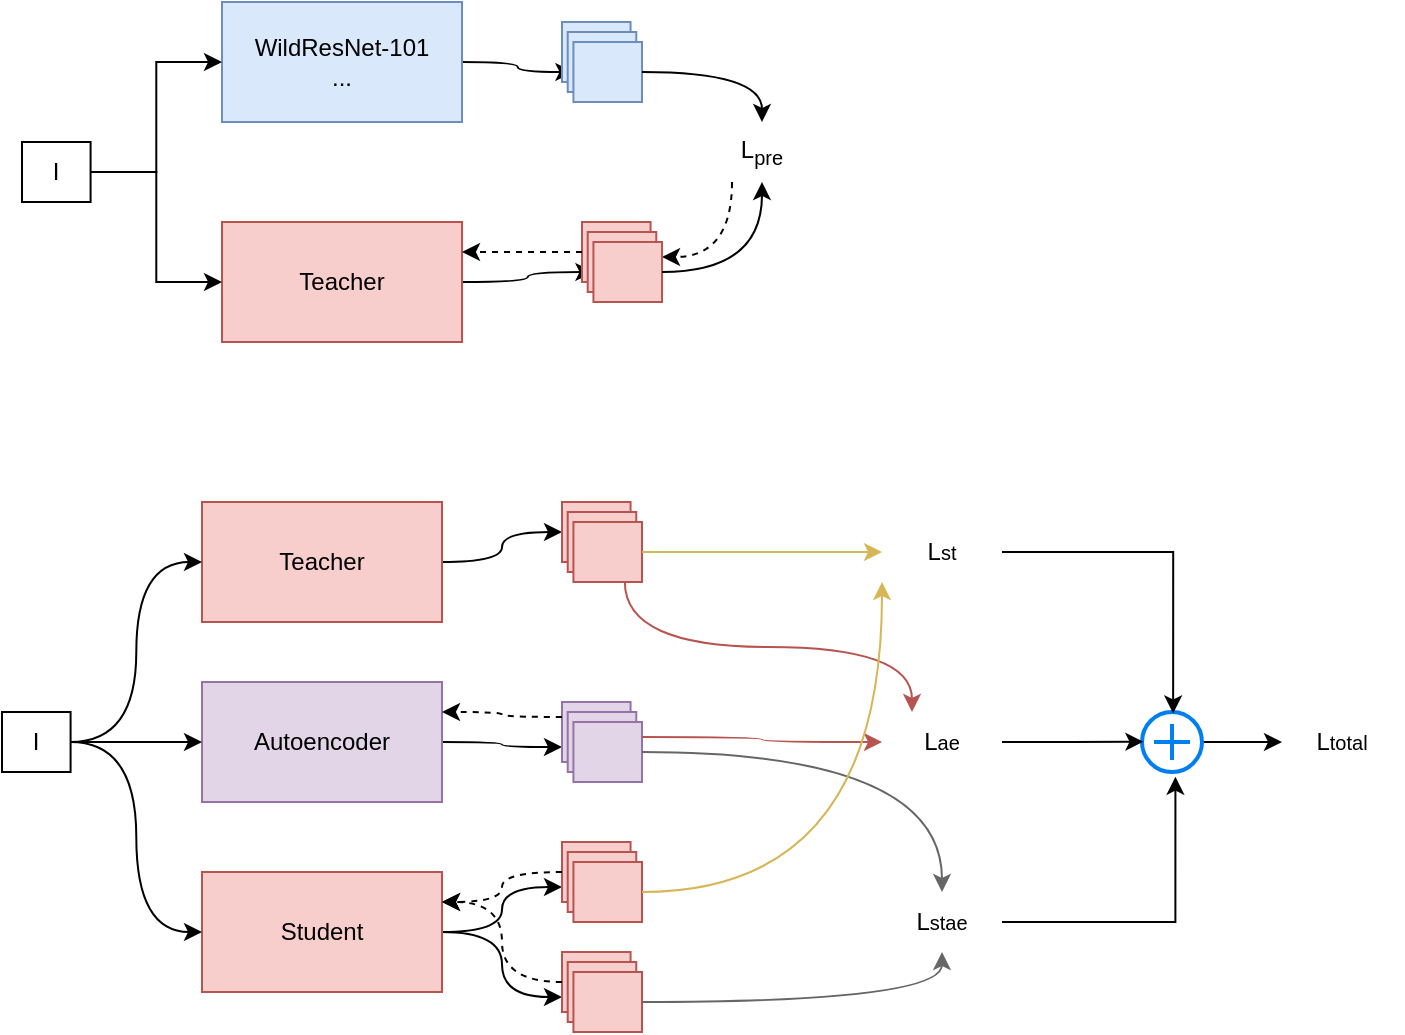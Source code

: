 <mxfile version="24.7.2" type="github">
  <diagram name="第 1 页" id="3Ep31RJp3vlBfozrUrYt">
    <mxGraphModel dx="1209" dy="682" grid="1" gridSize="10" guides="1" tooltips="1" connect="1" arrows="1" fold="1" page="1" pageScale="1" pageWidth="827" pageHeight="1169" math="0" shadow="0">
      <root>
        <mxCell id="0" />
        <mxCell id="1" parent="0" />
        <mxCell id="O3HgVME_zuuWC6tg6e7_-14" value="" style="edgeStyle=orthogonalEdgeStyle;rounded=0;orthogonalLoop=1;jettySize=auto;html=1;curved=1;" edge="1" parent="1" source="O3HgVME_zuuWC6tg6e7_-1" target="O3HgVME_zuuWC6tg6e7_-12">
          <mxGeometry relative="1" as="geometry" />
        </mxCell>
        <mxCell id="O3HgVME_zuuWC6tg6e7_-1" value="Teacher" style="rounded=0;whiteSpace=wrap;html=1;fillColor=#f8cecc;strokeColor=#b85450;" vertex="1" parent="1">
          <mxGeometry x="160" y="200" width="120" height="60" as="geometry" />
        </mxCell>
        <mxCell id="O3HgVME_zuuWC6tg6e7_-13" value="" style="edgeStyle=orthogonalEdgeStyle;rounded=0;orthogonalLoop=1;jettySize=auto;html=1;curved=1;" edge="1" parent="1" source="O3HgVME_zuuWC6tg6e7_-2" target="O3HgVME_zuuWC6tg6e7_-7">
          <mxGeometry relative="1" as="geometry" />
        </mxCell>
        <mxCell id="O3HgVME_zuuWC6tg6e7_-2" value="WildResNet-101&lt;div&gt;...&lt;/div&gt;" style="rounded=0;whiteSpace=wrap;html=1;fillColor=#dae8fc;strokeColor=#6c8ebf;" vertex="1" parent="1">
          <mxGeometry x="160" y="90" width="120" height="60" as="geometry" />
        </mxCell>
        <mxCell id="O3HgVME_zuuWC6tg6e7_-17" style="edgeStyle=orthogonalEdgeStyle;rounded=0;orthogonalLoop=1;jettySize=auto;html=1;exitX=0.25;exitY=1;exitDx=0;exitDy=0;entryX=1;entryY=0.25;entryDx=0;entryDy=0;curved=1;dashed=1;" edge="1" parent="1" source="O3HgVME_zuuWC6tg6e7_-3" target="O3HgVME_zuuWC6tg6e7_-12">
          <mxGeometry relative="1" as="geometry" />
        </mxCell>
        <mxCell id="O3HgVME_zuuWC6tg6e7_-3" value="L&lt;sub&gt;pre&lt;/sub&gt;" style="text;html=1;align=center;verticalAlign=middle;whiteSpace=wrap;rounded=0;" vertex="1" parent="1">
          <mxGeometry x="400" y="150" width="60" height="30" as="geometry" />
        </mxCell>
        <mxCell id="O3HgVME_zuuWC6tg6e7_-8" value="" style="group;" vertex="1" connectable="0" parent="1">
          <mxGeometry x="330" y="100" width="40" height="40" as="geometry" />
        </mxCell>
        <mxCell id="O3HgVME_zuuWC6tg6e7_-5" value="" style="rounded=0;whiteSpace=wrap;html=1;fillColor=#dae8fc;strokeColor=#6c8ebf;" vertex="1" parent="O3HgVME_zuuWC6tg6e7_-8">
          <mxGeometry width="34.286" height="30" as="geometry" />
        </mxCell>
        <mxCell id="O3HgVME_zuuWC6tg6e7_-6" value="" style="rounded=0;whiteSpace=wrap;html=1;fillColor=#dae8fc;strokeColor=#6c8ebf;" vertex="1" parent="O3HgVME_zuuWC6tg6e7_-8">
          <mxGeometry x="2.857" y="5" width="34.286" height="30" as="geometry" />
        </mxCell>
        <mxCell id="O3HgVME_zuuWC6tg6e7_-7" value="" style="rounded=0;whiteSpace=wrap;html=1;fillColor=#dae8fc;strokeColor=#6c8ebf;" vertex="1" parent="O3HgVME_zuuWC6tg6e7_-8">
          <mxGeometry x="5.714" y="10" width="34.286" height="30" as="geometry" />
        </mxCell>
        <mxCell id="O3HgVME_zuuWC6tg6e7_-9" value="" style="group;" vertex="1" connectable="0" parent="1">
          <mxGeometry x="340" y="200" width="40" height="40" as="geometry" />
        </mxCell>
        <mxCell id="O3HgVME_zuuWC6tg6e7_-10" value="" style="rounded=0;whiteSpace=wrap;html=1;fillColor=#f8cecc;strokeColor=#b85450;" vertex="1" parent="O3HgVME_zuuWC6tg6e7_-9">
          <mxGeometry width="34.286" height="30" as="geometry" />
        </mxCell>
        <mxCell id="O3HgVME_zuuWC6tg6e7_-11" value="" style="rounded=0;whiteSpace=wrap;html=1;fillColor=#f8cecc;strokeColor=#b85450;" vertex="1" parent="O3HgVME_zuuWC6tg6e7_-9">
          <mxGeometry x="2.857" y="5" width="34.286" height="30" as="geometry" />
        </mxCell>
        <mxCell id="O3HgVME_zuuWC6tg6e7_-12" value="" style="rounded=0;whiteSpace=wrap;html=1;fillColor=#f8cecc;strokeColor=#b85450;" vertex="1" parent="O3HgVME_zuuWC6tg6e7_-9">
          <mxGeometry x="5.714" y="10" width="34.286" height="30" as="geometry" />
        </mxCell>
        <mxCell id="O3HgVME_zuuWC6tg6e7_-15" style="edgeStyle=orthogonalEdgeStyle;rounded=0;orthogonalLoop=1;jettySize=auto;html=1;exitX=1;exitY=0.5;exitDx=0;exitDy=0;curved=1;" edge="1" parent="1" source="O3HgVME_zuuWC6tg6e7_-7" target="O3HgVME_zuuWC6tg6e7_-3">
          <mxGeometry relative="1" as="geometry" />
        </mxCell>
        <mxCell id="O3HgVME_zuuWC6tg6e7_-16" style="edgeStyle=orthogonalEdgeStyle;rounded=0;orthogonalLoop=1;jettySize=auto;html=1;exitX=1;exitY=0.5;exitDx=0;exitDy=0;entryX=0.5;entryY=1;entryDx=0;entryDy=0;curved=1;" edge="1" parent="1" source="O3HgVME_zuuWC6tg6e7_-12" target="O3HgVME_zuuWC6tg6e7_-3">
          <mxGeometry relative="1" as="geometry" />
        </mxCell>
        <mxCell id="O3HgVME_zuuWC6tg6e7_-18" style="edgeStyle=orthogonalEdgeStyle;rounded=0;orthogonalLoop=1;jettySize=auto;html=1;entryX=1;entryY=0.25;entryDx=0;entryDy=0;dashed=1;" edge="1" parent="1" source="O3HgVME_zuuWC6tg6e7_-10" target="O3HgVME_zuuWC6tg6e7_-1">
          <mxGeometry relative="1" as="geometry" />
        </mxCell>
        <mxCell id="O3HgVME_zuuWC6tg6e7_-54" style="edgeStyle=orthogonalEdgeStyle;rounded=0;orthogonalLoop=1;jettySize=auto;html=1;entryX=0;entryY=0.5;entryDx=0;entryDy=0;curved=1;" edge="1" parent="1" source="O3HgVME_zuuWC6tg6e7_-19" target="O3HgVME_zuuWC6tg6e7_-47">
          <mxGeometry relative="1" as="geometry" />
        </mxCell>
        <mxCell id="O3HgVME_zuuWC6tg6e7_-19" value="Teacher" style="rounded=0;whiteSpace=wrap;html=1;fillColor=#f8cecc;strokeColor=#b85450;" vertex="1" parent="1">
          <mxGeometry x="150" y="340" width="120" height="60" as="geometry" />
        </mxCell>
        <mxCell id="O3HgVME_zuuWC6tg6e7_-40" style="edgeStyle=orthogonalEdgeStyle;rounded=0;orthogonalLoop=1;jettySize=auto;html=1;exitX=1;exitY=0.5;exitDx=0;exitDy=0;entryX=0;entryY=0.75;entryDx=0;entryDy=0;curved=1;" edge="1" parent="1" source="O3HgVME_zuuWC6tg6e7_-20" target="O3HgVME_zuuWC6tg6e7_-35">
          <mxGeometry relative="1" as="geometry" />
        </mxCell>
        <mxCell id="O3HgVME_zuuWC6tg6e7_-41" style="edgeStyle=orthogonalEdgeStyle;rounded=0;orthogonalLoop=1;jettySize=auto;html=1;entryX=0;entryY=0.75;entryDx=0;entryDy=0;curved=1;" edge="1" parent="1" source="O3HgVME_zuuWC6tg6e7_-20" target="O3HgVME_zuuWC6tg6e7_-31">
          <mxGeometry relative="1" as="geometry" />
        </mxCell>
        <mxCell id="O3HgVME_zuuWC6tg6e7_-20" value="Student" style="rounded=0;whiteSpace=wrap;html=1;fillColor=#f8cecc;strokeColor=#b85450;" vertex="1" parent="1">
          <mxGeometry x="150" y="525" width="120" height="60" as="geometry" />
        </mxCell>
        <mxCell id="O3HgVME_zuuWC6tg6e7_-53" style="edgeStyle=orthogonalEdgeStyle;rounded=0;orthogonalLoop=1;jettySize=auto;html=1;exitX=1;exitY=0.5;exitDx=0;exitDy=0;entryX=0;entryY=0.75;entryDx=0;entryDy=0;curved=1;" edge="1" parent="1" source="O3HgVME_zuuWC6tg6e7_-21" target="O3HgVME_zuuWC6tg6e7_-43">
          <mxGeometry relative="1" as="geometry" />
        </mxCell>
        <mxCell id="O3HgVME_zuuWC6tg6e7_-21" value="Autoencoder" style="rounded=0;whiteSpace=wrap;html=1;fillColor=#e1d5e7;strokeColor=#9673a6;" vertex="1" parent="1">
          <mxGeometry x="150" y="430" width="120" height="60" as="geometry" />
        </mxCell>
        <mxCell id="O3HgVME_zuuWC6tg6e7_-67" value="" style="edgeStyle=orthogonalEdgeStyle;rounded=0;orthogonalLoop=1;jettySize=auto;html=1;" edge="1" parent="1" source="O3HgVME_zuuWC6tg6e7_-22" target="O3HgVME_zuuWC6tg6e7_-66">
          <mxGeometry relative="1" as="geometry" />
        </mxCell>
        <mxCell id="O3HgVME_zuuWC6tg6e7_-22" value="" style="html=1;verticalLabelPosition=bottom;align=center;labelBackgroundColor=#ffffff;verticalAlign=top;strokeWidth=2;strokeColor=#0080F0;shadow=0;dashed=0;shape=mxgraph.ios7.icons.add;" vertex="1" parent="1">
          <mxGeometry x="620" y="445" width="30" height="30" as="geometry" />
        </mxCell>
        <mxCell id="O3HgVME_zuuWC6tg6e7_-24" style="edgeStyle=orthogonalEdgeStyle;rounded=0;orthogonalLoop=1;jettySize=auto;html=1;exitX=1;exitY=0.5;exitDx=0;exitDy=0;entryX=0;entryY=0.5;entryDx=0;entryDy=0;" edge="1" parent="1" source="O3HgVME_zuuWC6tg6e7_-23" target="O3HgVME_zuuWC6tg6e7_-2">
          <mxGeometry relative="1" as="geometry" />
        </mxCell>
        <mxCell id="O3HgVME_zuuWC6tg6e7_-25" style="edgeStyle=orthogonalEdgeStyle;rounded=0;orthogonalLoop=1;jettySize=auto;html=1;entryX=0;entryY=0.5;entryDx=0;entryDy=0;" edge="1" parent="1" source="O3HgVME_zuuWC6tg6e7_-23" target="O3HgVME_zuuWC6tg6e7_-1">
          <mxGeometry relative="1" as="geometry" />
        </mxCell>
        <mxCell id="O3HgVME_zuuWC6tg6e7_-23" value="I" style="rounded=0;whiteSpace=wrap;html=1;" vertex="1" parent="1">
          <mxGeometry x="60.004" y="160" width="34.286" height="30" as="geometry" />
        </mxCell>
        <mxCell id="O3HgVME_zuuWC6tg6e7_-27" style="edgeStyle=orthogonalEdgeStyle;rounded=0;orthogonalLoop=1;jettySize=auto;html=1;entryX=0;entryY=0.5;entryDx=0;entryDy=0;curved=1;" edge="1" parent="1" source="O3HgVME_zuuWC6tg6e7_-26" target="O3HgVME_zuuWC6tg6e7_-21">
          <mxGeometry relative="1" as="geometry" />
        </mxCell>
        <mxCell id="O3HgVME_zuuWC6tg6e7_-28" style="edgeStyle=orthogonalEdgeStyle;rounded=0;orthogonalLoop=1;jettySize=auto;html=1;entryX=0;entryY=0.5;entryDx=0;entryDy=0;curved=1;" edge="1" parent="1" source="O3HgVME_zuuWC6tg6e7_-26" target="O3HgVME_zuuWC6tg6e7_-19">
          <mxGeometry relative="1" as="geometry" />
        </mxCell>
        <mxCell id="O3HgVME_zuuWC6tg6e7_-29" style="edgeStyle=orthogonalEdgeStyle;rounded=0;orthogonalLoop=1;jettySize=auto;html=1;entryX=0;entryY=0.5;entryDx=0;entryDy=0;curved=1;" edge="1" parent="1" source="O3HgVME_zuuWC6tg6e7_-26" target="O3HgVME_zuuWC6tg6e7_-20">
          <mxGeometry relative="1" as="geometry" />
        </mxCell>
        <mxCell id="O3HgVME_zuuWC6tg6e7_-26" value="I" style="rounded=0;whiteSpace=wrap;html=1;" vertex="1" parent="1">
          <mxGeometry x="50.004" y="445" width="34.286" height="30" as="geometry" />
        </mxCell>
        <mxCell id="O3HgVME_zuuWC6tg6e7_-30" value="" style="group;" vertex="1" connectable="0" parent="1">
          <mxGeometry x="330" y="565" width="40" height="40" as="geometry" />
        </mxCell>
        <mxCell id="O3HgVME_zuuWC6tg6e7_-31" value="" style="rounded=0;whiteSpace=wrap;html=1;fillColor=#f8cecc;strokeColor=#b85450;" vertex="1" parent="O3HgVME_zuuWC6tg6e7_-30">
          <mxGeometry width="34.286" height="30" as="geometry" />
        </mxCell>
        <mxCell id="O3HgVME_zuuWC6tg6e7_-32" value="" style="rounded=0;whiteSpace=wrap;html=1;fillColor=#f8cecc;strokeColor=#b85450;" vertex="1" parent="O3HgVME_zuuWC6tg6e7_-30">
          <mxGeometry x="2.857" y="5" width="34.286" height="30" as="geometry" />
        </mxCell>
        <mxCell id="O3HgVME_zuuWC6tg6e7_-33" value="" style="rounded=0;whiteSpace=wrap;html=1;fillColor=#f8cecc;strokeColor=#b85450;" vertex="1" parent="O3HgVME_zuuWC6tg6e7_-30">
          <mxGeometry x="5.714" y="10" width="34.286" height="30" as="geometry" />
        </mxCell>
        <mxCell id="O3HgVME_zuuWC6tg6e7_-34" value="" style="group;" vertex="1" connectable="0" parent="1">
          <mxGeometry x="330" y="510" width="40" height="40" as="geometry" />
        </mxCell>
        <mxCell id="O3HgVME_zuuWC6tg6e7_-35" value="" style="rounded=0;whiteSpace=wrap;html=1;fillColor=#f8cecc;strokeColor=#b85450;" vertex="1" parent="O3HgVME_zuuWC6tg6e7_-34">
          <mxGeometry width="34.286" height="30" as="geometry" />
        </mxCell>
        <mxCell id="O3HgVME_zuuWC6tg6e7_-36" value="" style="rounded=0;whiteSpace=wrap;html=1;fillColor=#f8cecc;strokeColor=#b85450;" vertex="1" parent="O3HgVME_zuuWC6tg6e7_-34">
          <mxGeometry x="2.857" y="5" width="34.286" height="30" as="geometry" />
        </mxCell>
        <mxCell id="O3HgVME_zuuWC6tg6e7_-37" value="" style="rounded=0;whiteSpace=wrap;html=1;fillColor=#f8cecc;strokeColor=#b85450;" vertex="1" parent="O3HgVME_zuuWC6tg6e7_-34">
          <mxGeometry x="5.714" y="10" width="34.286" height="30" as="geometry" />
        </mxCell>
        <mxCell id="O3HgVME_zuuWC6tg6e7_-38" style="edgeStyle=orthogonalEdgeStyle;rounded=0;orthogonalLoop=1;jettySize=auto;html=1;exitX=0;exitY=0.5;exitDx=0;exitDy=0;entryX=1;entryY=0.25;entryDx=0;entryDy=0;curved=1;dashed=1;" edge="1" parent="1" source="O3HgVME_zuuWC6tg6e7_-35" target="O3HgVME_zuuWC6tg6e7_-20">
          <mxGeometry relative="1" as="geometry" />
        </mxCell>
        <mxCell id="O3HgVME_zuuWC6tg6e7_-39" style="edgeStyle=orthogonalEdgeStyle;rounded=0;orthogonalLoop=1;jettySize=auto;html=1;exitX=0;exitY=0.5;exitDx=0;exitDy=0;entryX=1;entryY=0.25;entryDx=0;entryDy=0;curved=1;dashed=1;" edge="1" parent="1" source="O3HgVME_zuuWC6tg6e7_-31" target="O3HgVME_zuuWC6tg6e7_-20">
          <mxGeometry relative="1" as="geometry" />
        </mxCell>
        <mxCell id="O3HgVME_zuuWC6tg6e7_-42" value="" style="group;" vertex="1" connectable="0" parent="1">
          <mxGeometry x="330" y="440" width="40" height="40" as="geometry" />
        </mxCell>
        <mxCell id="O3HgVME_zuuWC6tg6e7_-43" value="" style="rounded=0;whiteSpace=wrap;html=1;fillColor=#e1d5e7;strokeColor=#9673a6;" vertex="1" parent="O3HgVME_zuuWC6tg6e7_-42">
          <mxGeometry width="34.286" height="30" as="geometry" />
        </mxCell>
        <mxCell id="O3HgVME_zuuWC6tg6e7_-44" value="" style="rounded=0;whiteSpace=wrap;html=1;fillColor=#e1d5e7;strokeColor=#9673a6;" vertex="1" parent="O3HgVME_zuuWC6tg6e7_-42">
          <mxGeometry x="2.857" y="5" width="34.286" height="30" as="geometry" />
        </mxCell>
        <mxCell id="O3HgVME_zuuWC6tg6e7_-45" value="" style="rounded=0;whiteSpace=wrap;html=1;fillColor=#e1d5e7;strokeColor=#9673a6;" vertex="1" parent="O3HgVME_zuuWC6tg6e7_-42">
          <mxGeometry x="5.714" y="10" width="34.286" height="30" as="geometry" />
        </mxCell>
        <mxCell id="O3HgVME_zuuWC6tg6e7_-46" value="" style="group;" vertex="1" connectable="0" parent="1">
          <mxGeometry x="330" y="340" width="40" height="40" as="geometry" />
        </mxCell>
        <mxCell id="O3HgVME_zuuWC6tg6e7_-47" value="" style="rounded=0;whiteSpace=wrap;html=1;fillColor=#f8cecc;strokeColor=#b85450;" vertex="1" parent="O3HgVME_zuuWC6tg6e7_-46">
          <mxGeometry width="34.286" height="30" as="geometry" />
        </mxCell>
        <mxCell id="O3HgVME_zuuWC6tg6e7_-48" value="" style="rounded=0;whiteSpace=wrap;html=1;fillColor=#f8cecc;strokeColor=#b85450;" vertex="1" parent="O3HgVME_zuuWC6tg6e7_-46">
          <mxGeometry x="2.857" y="5" width="34.286" height="30" as="geometry" />
        </mxCell>
        <mxCell id="O3HgVME_zuuWC6tg6e7_-49" value="" style="rounded=0;whiteSpace=wrap;html=1;fillColor=#f8cecc;strokeColor=#b85450;" vertex="1" parent="O3HgVME_zuuWC6tg6e7_-46">
          <mxGeometry x="5.714" y="10" width="34.286" height="30" as="geometry" />
        </mxCell>
        <mxCell id="O3HgVME_zuuWC6tg6e7_-51" value="L&lt;span style=&quot;font-size: 10px;&quot;&gt;st&lt;/span&gt;" style="text;html=1;align=center;verticalAlign=middle;whiteSpace=wrap;rounded=0;" vertex="1" parent="1">
          <mxGeometry x="490" y="350" width="60" height="30" as="geometry" />
        </mxCell>
        <mxCell id="O3HgVME_zuuWC6tg6e7_-52" style="edgeStyle=orthogonalEdgeStyle;rounded=0;orthogonalLoop=1;jettySize=auto;html=1;exitX=0;exitY=0.25;exitDx=0;exitDy=0;entryX=1;entryY=0.25;entryDx=0;entryDy=0;curved=1;dashed=1;" edge="1" parent="1" source="O3HgVME_zuuWC6tg6e7_-43" target="O3HgVME_zuuWC6tg6e7_-21">
          <mxGeometry relative="1" as="geometry" />
        </mxCell>
        <mxCell id="O3HgVME_zuuWC6tg6e7_-55" style="edgeStyle=orthogonalEdgeStyle;rounded=0;orthogonalLoop=1;jettySize=auto;html=1;exitX=1;exitY=0.5;exitDx=0;exitDy=0;curved=1;fillColor=#fff2cc;strokeColor=#d6b656;" edge="1" parent="1" source="O3HgVME_zuuWC6tg6e7_-49" target="O3HgVME_zuuWC6tg6e7_-51">
          <mxGeometry relative="1" as="geometry" />
        </mxCell>
        <mxCell id="O3HgVME_zuuWC6tg6e7_-57" value="L&lt;span style=&quot;font-size: 10px;&quot;&gt;stae&lt;/span&gt;" style="text;html=1;align=center;verticalAlign=middle;whiteSpace=wrap;rounded=0;" vertex="1" parent="1">
          <mxGeometry x="490" y="535" width="60" height="30" as="geometry" />
        </mxCell>
        <mxCell id="O3HgVME_zuuWC6tg6e7_-58" style="edgeStyle=orthogonalEdgeStyle;rounded=0;orthogonalLoop=1;jettySize=auto;html=1;exitX=1;exitY=0.5;exitDx=0;exitDy=0;entryX=0.5;entryY=1;entryDx=0;entryDy=0;curved=1;fillColor=#f5f5f5;strokeColor=#666666;" edge="1" parent="1" source="O3HgVME_zuuWC6tg6e7_-33" target="O3HgVME_zuuWC6tg6e7_-57">
          <mxGeometry relative="1" as="geometry" />
        </mxCell>
        <mxCell id="O3HgVME_zuuWC6tg6e7_-59" style="edgeStyle=orthogonalEdgeStyle;rounded=0;orthogonalLoop=1;jettySize=auto;html=1;exitX=1;exitY=0.5;exitDx=0;exitDy=0;curved=1;fillColor=#f5f5f5;strokeColor=#666666;" edge="1" parent="1" source="O3HgVME_zuuWC6tg6e7_-45" target="O3HgVME_zuuWC6tg6e7_-57">
          <mxGeometry relative="1" as="geometry" />
        </mxCell>
        <mxCell id="O3HgVME_zuuWC6tg6e7_-61" style="edgeStyle=orthogonalEdgeStyle;rounded=0;orthogonalLoop=1;jettySize=auto;html=1;exitX=1;exitY=0.25;exitDx=0;exitDy=0;entryX=0;entryY=0.5;entryDx=0;entryDy=0;curved=1;fillColor=#f8cecc;strokeColor=#b85450;" edge="1" parent="1" source="O3HgVME_zuuWC6tg6e7_-45" target="O3HgVME_zuuWC6tg6e7_-60">
          <mxGeometry relative="1" as="geometry" />
        </mxCell>
        <mxCell id="O3HgVME_zuuWC6tg6e7_-62" style="edgeStyle=orthogonalEdgeStyle;rounded=0;orthogonalLoop=1;jettySize=auto;html=1;exitX=0.75;exitY=1;exitDx=0;exitDy=0;entryX=0.25;entryY=0;entryDx=0;entryDy=0;curved=1;fillColor=#f8cecc;strokeColor=#b85450;" edge="1" parent="1" source="O3HgVME_zuuWC6tg6e7_-49" target="O3HgVME_zuuWC6tg6e7_-60">
          <mxGeometry relative="1" as="geometry" />
        </mxCell>
        <mxCell id="O3HgVME_zuuWC6tg6e7_-63" style="edgeStyle=orthogonalEdgeStyle;rounded=0;orthogonalLoop=1;jettySize=auto;html=1;exitX=1;exitY=0.5;exitDx=0;exitDy=0;entryX=0.519;entryY=0.025;entryDx=0;entryDy=0;entryPerimeter=0;" edge="1" parent="1" source="O3HgVME_zuuWC6tg6e7_-51" target="O3HgVME_zuuWC6tg6e7_-22">
          <mxGeometry relative="1" as="geometry" />
        </mxCell>
        <mxCell id="O3HgVME_zuuWC6tg6e7_-64" style="edgeStyle=orthogonalEdgeStyle;rounded=0;orthogonalLoop=1;jettySize=auto;html=1;exitX=1;exitY=0.5;exitDx=0;exitDy=0;entryX=0.024;entryY=0.495;entryDx=0;entryDy=0;entryPerimeter=0;" edge="1" parent="1" source="O3HgVME_zuuWC6tg6e7_-60" target="O3HgVME_zuuWC6tg6e7_-22">
          <mxGeometry relative="1" as="geometry" />
        </mxCell>
        <mxCell id="O3HgVME_zuuWC6tg6e7_-65" style="edgeStyle=orthogonalEdgeStyle;rounded=0;orthogonalLoop=1;jettySize=auto;html=1;exitX=1;exitY=0.5;exitDx=0;exitDy=0;entryX=0.557;entryY=1.079;entryDx=0;entryDy=0;entryPerimeter=0;" edge="1" parent="1" source="O3HgVME_zuuWC6tg6e7_-57" target="O3HgVME_zuuWC6tg6e7_-22">
          <mxGeometry relative="1" as="geometry" />
        </mxCell>
        <mxCell id="O3HgVME_zuuWC6tg6e7_-66" value="L&lt;span style=&quot;font-size: 10px;&quot;&gt;total&lt;/span&gt;" style="text;html=1;align=center;verticalAlign=middle;whiteSpace=wrap;rounded=0;" vertex="1" parent="1">
          <mxGeometry x="690" y="445" width="60" height="30" as="geometry" />
        </mxCell>
        <mxCell id="O3HgVME_zuuWC6tg6e7_-70" value="" style="edgeStyle=orthogonalEdgeStyle;rounded=0;orthogonalLoop=1;jettySize=auto;html=1;exitX=1;exitY=0.5;exitDx=0;exitDy=0;entryX=0;entryY=1;entryDx=0;entryDy=0;curved=1;fillColor=#fff2cc;strokeColor=#d6b656;" edge="1" parent="1" source="O3HgVME_zuuWC6tg6e7_-37" target="O3HgVME_zuuWC6tg6e7_-51">
          <mxGeometry relative="1" as="geometry">
            <mxPoint x="520" y="380" as="targetPoint" />
            <mxPoint x="370" y="535" as="sourcePoint" />
          </mxGeometry>
        </mxCell>
        <mxCell id="O3HgVME_zuuWC6tg6e7_-60" value="L&lt;span style=&quot;font-size: 10px;&quot;&gt;ae&lt;/span&gt;" style="text;html=1;align=center;verticalAlign=middle;whiteSpace=wrap;rounded=0;" vertex="1" parent="1">
          <mxGeometry x="490" y="445" width="60" height="30" as="geometry" />
        </mxCell>
      </root>
    </mxGraphModel>
  </diagram>
</mxfile>
